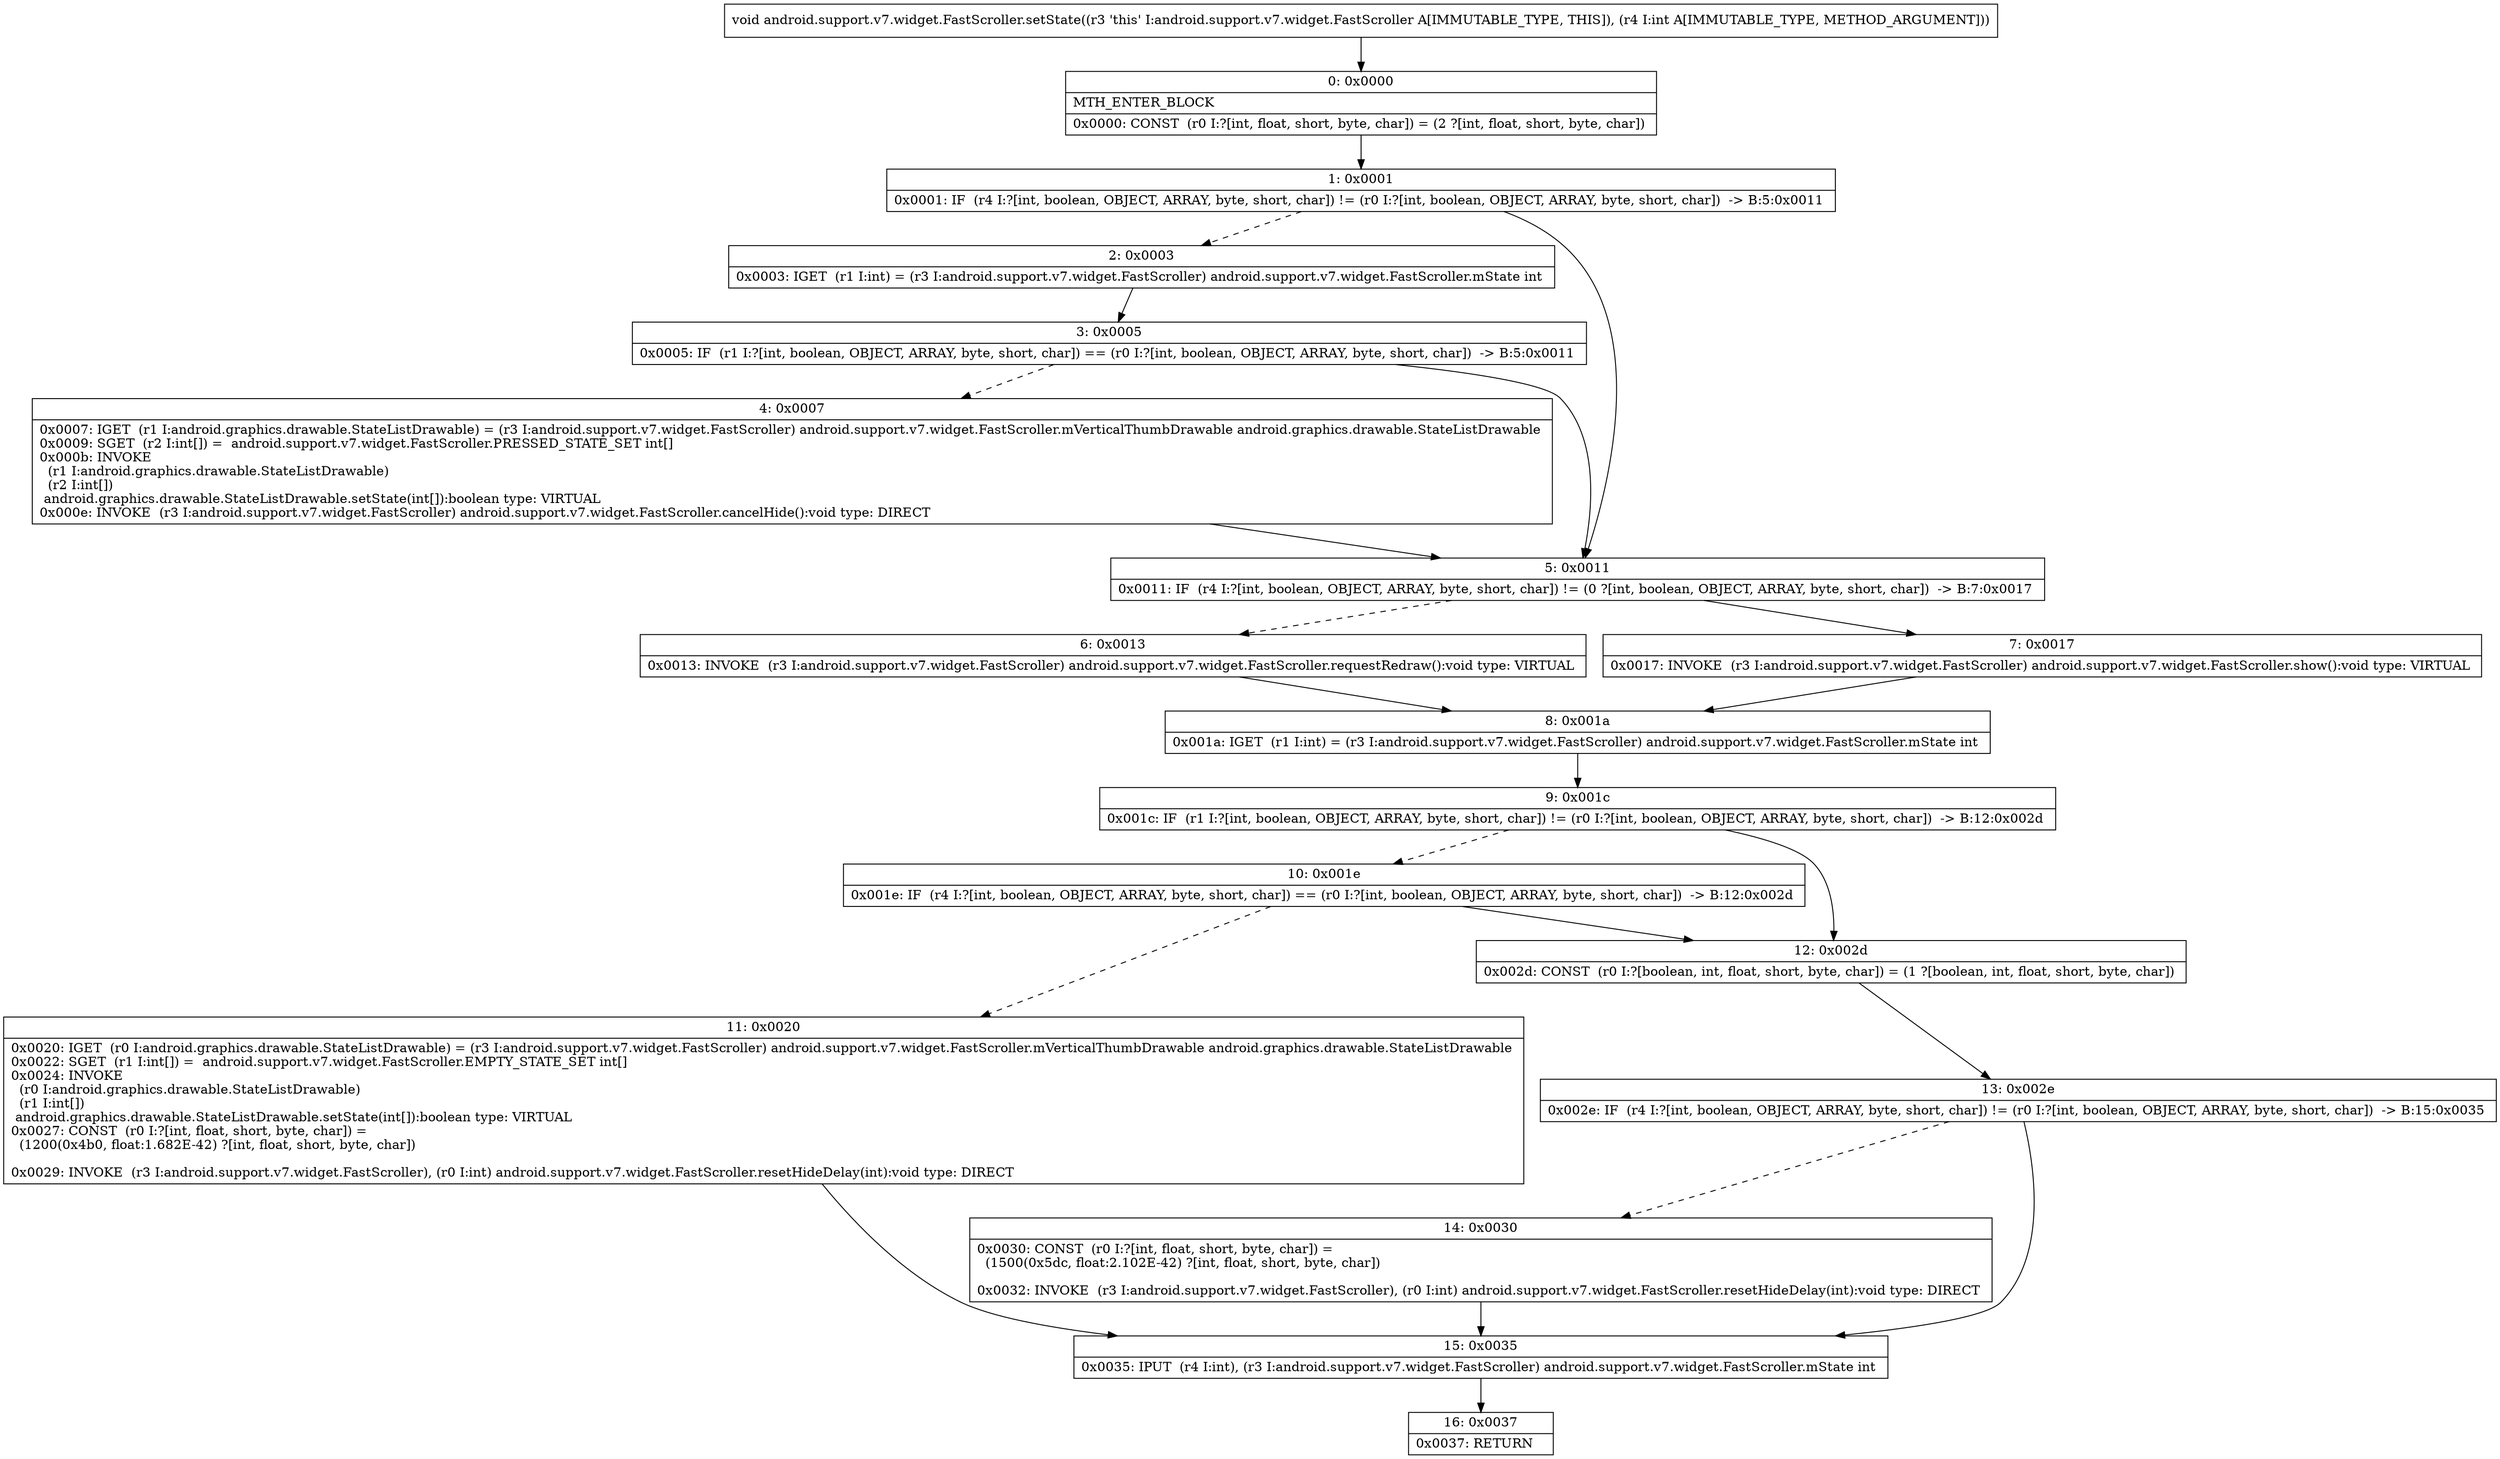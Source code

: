 digraph "CFG forandroid.support.v7.widget.FastScroller.setState(I)V" {
Node_0 [shape=record,label="{0\:\ 0x0000|MTH_ENTER_BLOCK\l|0x0000: CONST  (r0 I:?[int, float, short, byte, char]) = (2 ?[int, float, short, byte, char]) \l}"];
Node_1 [shape=record,label="{1\:\ 0x0001|0x0001: IF  (r4 I:?[int, boolean, OBJECT, ARRAY, byte, short, char]) != (r0 I:?[int, boolean, OBJECT, ARRAY, byte, short, char])  \-\> B:5:0x0011 \l}"];
Node_2 [shape=record,label="{2\:\ 0x0003|0x0003: IGET  (r1 I:int) = (r3 I:android.support.v7.widget.FastScroller) android.support.v7.widget.FastScroller.mState int \l}"];
Node_3 [shape=record,label="{3\:\ 0x0005|0x0005: IF  (r1 I:?[int, boolean, OBJECT, ARRAY, byte, short, char]) == (r0 I:?[int, boolean, OBJECT, ARRAY, byte, short, char])  \-\> B:5:0x0011 \l}"];
Node_4 [shape=record,label="{4\:\ 0x0007|0x0007: IGET  (r1 I:android.graphics.drawable.StateListDrawable) = (r3 I:android.support.v7.widget.FastScroller) android.support.v7.widget.FastScroller.mVerticalThumbDrawable android.graphics.drawable.StateListDrawable \l0x0009: SGET  (r2 I:int[]) =  android.support.v7.widget.FastScroller.PRESSED_STATE_SET int[] \l0x000b: INVOKE  \l  (r1 I:android.graphics.drawable.StateListDrawable)\l  (r2 I:int[])\l android.graphics.drawable.StateListDrawable.setState(int[]):boolean type: VIRTUAL \l0x000e: INVOKE  (r3 I:android.support.v7.widget.FastScroller) android.support.v7.widget.FastScroller.cancelHide():void type: DIRECT \l}"];
Node_5 [shape=record,label="{5\:\ 0x0011|0x0011: IF  (r4 I:?[int, boolean, OBJECT, ARRAY, byte, short, char]) != (0 ?[int, boolean, OBJECT, ARRAY, byte, short, char])  \-\> B:7:0x0017 \l}"];
Node_6 [shape=record,label="{6\:\ 0x0013|0x0013: INVOKE  (r3 I:android.support.v7.widget.FastScroller) android.support.v7.widget.FastScroller.requestRedraw():void type: VIRTUAL \l}"];
Node_7 [shape=record,label="{7\:\ 0x0017|0x0017: INVOKE  (r3 I:android.support.v7.widget.FastScroller) android.support.v7.widget.FastScroller.show():void type: VIRTUAL \l}"];
Node_8 [shape=record,label="{8\:\ 0x001a|0x001a: IGET  (r1 I:int) = (r3 I:android.support.v7.widget.FastScroller) android.support.v7.widget.FastScroller.mState int \l}"];
Node_9 [shape=record,label="{9\:\ 0x001c|0x001c: IF  (r1 I:?[int, boolean, OBJECT, ARRAY, byte, short, char]) != (r0 I:?[int, boolean, OBJECT, ARRAY, byte, short, char])  \-\> B:12:0x002d \l}"];
Node_10 [shape=record,label="{10\:\ 0x001e|0x001e: IF  (r4 I:?[int, boolean, OBJECT, ARRAY, byte, short, char]) == (r0 I:?[int, boolean, OBJECT, ARRAY, byte, short, char])  \-\> B:12:0x002d \l}"];
Node_11 [shape=record,label="{11\:\ 0x0020|0x0020: IGET  (r0 I:android.graphics.drawable.StateListDrawable) = (r3 I:android.support.v7.widget.FastScroller) android.support.v7.widget.FastScroller.mVerticalThumbDrawable android.graphics.drawable.StateListDrawable \l0x0022: SGET  (r1 I:int[]) =  android.support.v7.widget.FastScroller.EMPTY_STATE_SET int[] \l0x0024: INVOKE  \l  (r0 I:android.graphics.drawable.StateListDrawable)\l  (r1 I:int[])\l android.graphics.drawable.StateListDrawable.setState(int[]):boolean type: VIRTUAL \l0x0027: CONST  (r0 I:?[int, float, short, byte, char]) = \l  (1200(0x4b0, float:1.682E\-42) ?[int, float, short, byte, char])\l \l0x0029: INVOKE  (r3 I:android.support.v7.widget.FastScroller), (r0 I:int) android.support.v7.widget.FastScroller.resetHideDelay(int):void type: DIRECT \l}"];
Node_12 [shape=record,label="{12\:\ 0x002d|0x002d: CONST  (r0 I:?[boolean, int, float, short, byte, char]) = (1 ?[boolean, int, float, short, byte, char]) \l}"];
Node_13 [shape=record,label="{13\:\ 0x002e|0x002e: IF  (r4 I:?[int, boolean, OBJECT, ARRAY, byte, short, char]) != (r0 I:?[int, boolean, OBJECT, ARRAY, byte, short, char])  \-\> B:15:0x0035 \l}"];
Node_14 [shape=record,label="{14\:\ 0x0030|0x0030: CONST  (r0 I:?[int, float, short, byte, char]) = \l  (1500(0x5dc, float:2.102E\-42) ?[int, float, short, byte, char])\l \l0x0032: INVOKE  (r3 I:android.support.v7.widget.FastScroller), (r0 I:int) android.support.v7.widget.FastScroller.resetHideDelay(int):void type: DIRECT \l}"];
Node_15 [shape=record,label="{15\:\ 0x0035|0x0035: IPUT  (r4 I:int), (r3 I:android.support.v7.widget.FastScroller) android.support.v7.widget.FastScroller.mState int \l}"];
Node_16 [shape=record,label="{16\:\ 0x0037|0x0037: RETURN   \l}"];
MethodNode[shape=record,label="{void android.support.v7.widget.FastScroller.setState((r3 'this' I:android.support.v7.widget.FastScroller A[IMMUTABLE_TYPE, THIS]), (r4 I:int A[IMMUTABLE_TYPE, METHOD_ARGUMENT])) }"];
MethodNode -> Node_0;
Node_0 -> Node_1;
Node_1 -> Node_2[style=dashed];
Node_1 -> Node_5;
Node_2 -> Node_3;
Node_3 -> Node_4[style=dashed];
Node_3 -> Node_5;
Node_4 -> Node_5;
Node_5 -> Node_6[style=dashed];
Node_5 -> Node_7;
Node_6 -> Node_8;
Node_7 -> Node_8;
Node_8 -> Node_9;
Node_9 -> Node_10[style=dashed];
Node_9 -> Node_12;
Node_10 -> Node_11[style=dashed];
Node_10 -> Node_12;
Node_11 -> Node_15;
Node_12 -> Node_13;
Node_13 -> Node_14[style=dashed];
Node_13 -> Node_15;
Node_14 -> Node_15;
Node_15 -> Node_16;
}

